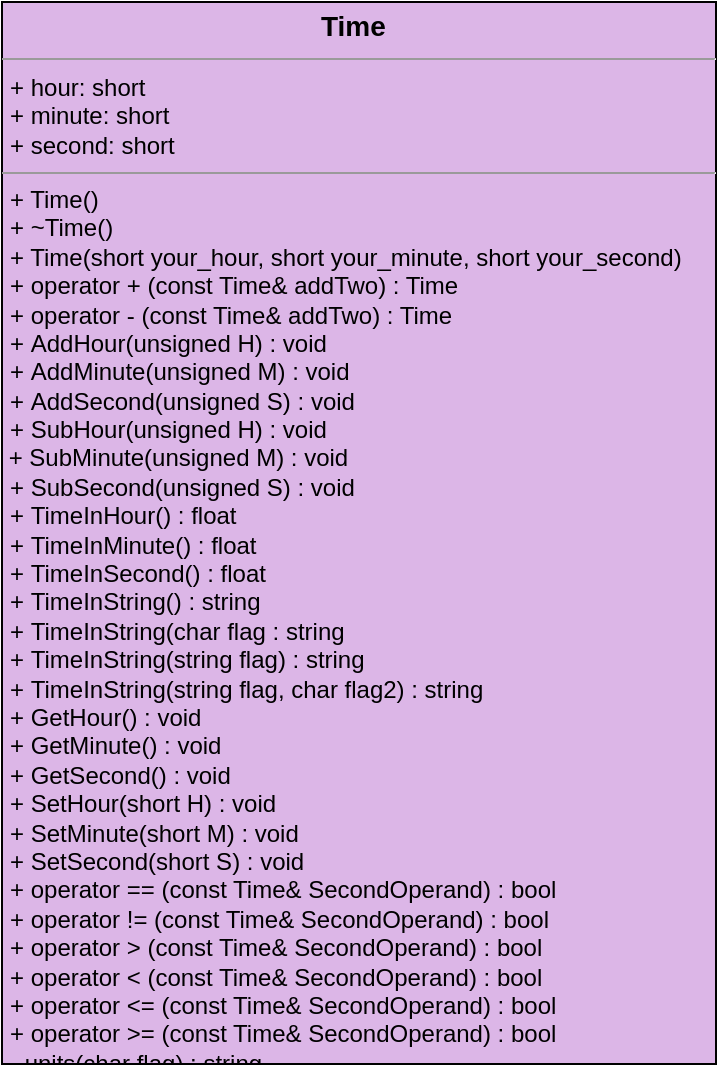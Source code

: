 <mxfile version="12.1.0" type="github" pages="1"><diagram id="TqzmwiOxkZvJAXAEQ0_9" name="Page-1"><mxGraphModel dx="1005" dy="455" grid="1" gridSize="10" guides="1" tooltips="1" connect="1" arrows="1" fold="1" page="1" pageScale="1" pageWidth="827" pageHeight="1169" math="0" shadow="0"><root><mxCell id="0"/><mxCell id="1" parent="0"/><mxCell id="nrI3pwRDaiUTlWNHEkVB-6" value="&lt;p style=&quot;margin: 4px 0px 0px ; font-size: 14px&quot;&gt;&lt;b&gt;&lt;font style=&quot;font-size: 14px&quot;&gt;&amp;nbsp; &amp;nbsp; &amp;nbsp; &amp;nbsp; &amp;nbsp; &amp;nbsp; &amp;nbsp; &amp;nbsp; &amp;nbsp; &amp;nbsp; &amp;nbsp; &amp;nbsp; &amp;nbsp; &amp;nbsp; &amp;nbsp; &amp;nbsp; &amp;nbsp; &amp;nbsp; &amp;nbsp; &amp;nbsp; &amp;nbsp;Time&lt;/font&gt;&lt;/b&gt;&lt;/p&gt;&lt;hr size=&quot;1&quot; style=&quot;font-size: 14px&quot;&gt;&lt;p style=&quot;margin: 0px ; margin-left: 4px&quot;&gt;+ hour: short&lt;/p&gt;&lt;p style=&quot;margin: 0px ; margin-left: 4px&quot;&gt;+ minute: short&lt;/p&gt;&lt;p style=&quot;margin: 0px ; margin-left: 4px&quot;&gt;+ second: short&lt;/p&gt;&lt;hr size=&quot;1&quot;&gt;&lt;p style=&quot;margin: 0px ; margin-left: 4px&quot;&gt;+ Time()&lt;/p&gt;&lt;p style=&quot;margin: 0px ; margin-left: 4px&quot;&gt;+ ~Time()&lt;/p&gt;&lt;p style=&quot;margin: 0px ; margin-left: 4px&quot;&gt;+ Time(short your_hour, short your_minute, short your_second)&lt;br&gt;&lt;/p&gt;&lt;p style=&quot;margin: 0px ; margin-left: 4px&quot;&gt;+&amp;nbsp;operator + (const Time&amp;amp; addTwo) : Time&lt;br&gt;&lt;/p&gt;&lt;p style=&quot;margin: 0px ; margin-left: 4px&quot;&gt;+&amp;nbsp;operator - (const Time&amp;amp; addTwo) : Time&lt;/p&gt;&lt;p style=&quot;margin: 0px ; margin-left: 4px&quot;&gt;+&amp;nbsp;AddHour(unsigned H) : void&amp;nbsp; &amp;nbsp;&amp;nbsp;&lt;/p&gt;&lt;p style=&quot;margin: 0px ; margin-left: 4px&quot;&gt;+&amp;nbsp;AddMinute(unsigned M)&lt;span&gt;&amp;nbsp;&lt;/span&gt;&lt;span&gt;: void&amp;nbsp; &amp;nbsp;&amp;nbsp;&lt;/span&gt;&lt;span&gt;&amp;nbsp;&lt;/span&gt;&lt;/p&gt;&lt;p style=&quot;margin: 0px ; margin-left: 4px&quot;&gt;+&amp;nbsp;AddSecond(unsigned S)&lt;span&gt;&amp;nbsp;&lt;/span&gt;&lt;span&gt;: void&amp;nbsp; &amp;nbsp;&amp;nbsp;&lt;/span&gt;&lt;/p&gt;&lt;p style=&quot;margin: 0px ; margin-left: 4px&quot;&gt;+&amp;nbsp;SubHour(unsigned H) : void&lt;/p&gt;&lt;span&gt;&amp;nbsp;+&amp;nbsp;SubMinute(unsigned M) : void&lt;/span&gt;&lt;br&gt;&lt;p style=&quot;margin: 0px ; margin-left: 4px&quot;&gt;+&amp;nbsp;SubSecond(unsigned S) : void&lt;br&gt;&lt;/p&gt;&lt;p style=&quot;margin: 0px ; margin-left: 4px&quot;&gt;+&amp;nbsp;TimeInHour() : float&lt;br&gt;&lt;/p&gt;&lt;p style=&quot;margin: 0px ; margin-left: 4px&quot;&gt;+&amp;nbsp;TimeInMinute() : float&lt;br&gt;&lt;/p&gt;&lt;p style=&quot;margin: 0px ; margin-left: 4px&quot;&gt;+&amp;nbsp;TimeInSecond() : float&lt;br&gt;&lt;/p&gt;&lt;p style=&quot;margin: 0px ; margin-left: 4px&quot;&gt;+&amp;nbsp;TimeInString() : string&lt;br&gt;&lt;/p&gt;&lt;p style=&quot;margin: 0px ; margin-left: 4px&quot;&gt;+&amp;nbsp;TimeInString(char flag : string&lt;br&gt;&lt;/p&gt;&lt;p style=&quot;margin: 0px ; margin-left: 4px&quot;&gt;+&amp;nbsp;TimeInString(string flag) : string&lt;br&gt;&lt;/p&gt;&lt;p style=&quot;margin: 0px ; margin-left: 4px&quot;&gt;+&amp;nbsp;TimeInString(string flag, char flag2) : string&lt;br&gt;&lt;/p&gt;&lt;p style=&quot;margin: 0px ; margin-left: 4px&quot;&gt;+&amp;nbsp;GetHour() : void&lt;br&gt;&lt;/p&gt;&lt;p style=&quot;margin: 0px ; margin-left: 4px&quot;&gt;+&amp;nbsp;GetMinute() : void&lt;/p&gt;&lt;p style=&quot;margin: 0px ; margin-left: 4px&quot;&gt;+&amp;nbsp;GetSecond() : void&lt;/p&gt;&lt;p style=&quot;margin: 0px ; margin-left: 4px&quot;&gt;+&amp;nbsp;SetHour(short H) : void&lt;br&gt;&lt;/p&gt;&lt;p style=&quot;margin: 0px ; margin-left: 4px&quot;&gt;+&amp;nbsp;SetMinute(short M) : void&lt;br&gt;&lt;/p&gt;&lt;p style=&quot;margin: 0px ; margin-left: 4px&quot;&gt;+&amp;nbsp;SetSecond(short S) : void&lt;br&gt;&lt;/p&gt;&lt;p style=&quot;margin: 0px ; margin-left: 4px&quot;&gt;+&amp;nbsp;operator == (const Time&amp;amp; SecondOperand) : bool&lt;br&gt;&lt;/p&gt;&lt;p style=&quot;margin: 0px ; margin-left: 4px&quot;&gt;+&amp;nbsp;operator != (const Time&amp;amp; SecondOperand) : bool&lt;br&gt;&lt;/p&gt;&lt;p style=&quot;margin: 0px ; margin-left: 4px&quot;&gt;+&amp;nbsp;operator &amp;gt; (const Time&amp;amp; SecondOperand) : bool&lt;br&gt;&lt;/p&gt;&lt;p style=&quot;margin: 0px ; margin-left: 4px&quot;&gt;+&amp;nbsp;operator &amp;lt; (const Time&amp;amp; SecondOperand) : bool&lt;br&gt;&lt;/p&gt;&lt;p style=&quot;margin: 0px ; margin-left: 4px&quot;&gt;+&amp;nbsp;operator &amp;lt;= (const Time&amp;amp; SecondOperand) : bool&lt;br&gt;&lt;/p&gt;&lt;p style=&quot;margin: 0px ; margin-left: 4px&quot;&gt;+&amp;nbsp;operator &amp;gt;= (const Time&amp;amp; SecondOperand) : bool&lt;br&gt;&lt;/p&gt;&lt;p style=&quot;margin: 0px ; margin-left: 4px&quot;&gt;- units(char flag) : string&lt;br&gt;&lt;/p&gt;" style="verticalAlign=top;align=left;overflow=fill;fontSize=12;fontFamily=Helvetica;html=1;fillColor=#DCB6E7;strokeColor=#000000;" vertex="1" parent="1"><mxGeometry x="333" y="19" width="357" height="531" as="geometry"/></mxCell></root></mxGraphModel></diagram></mxfile>